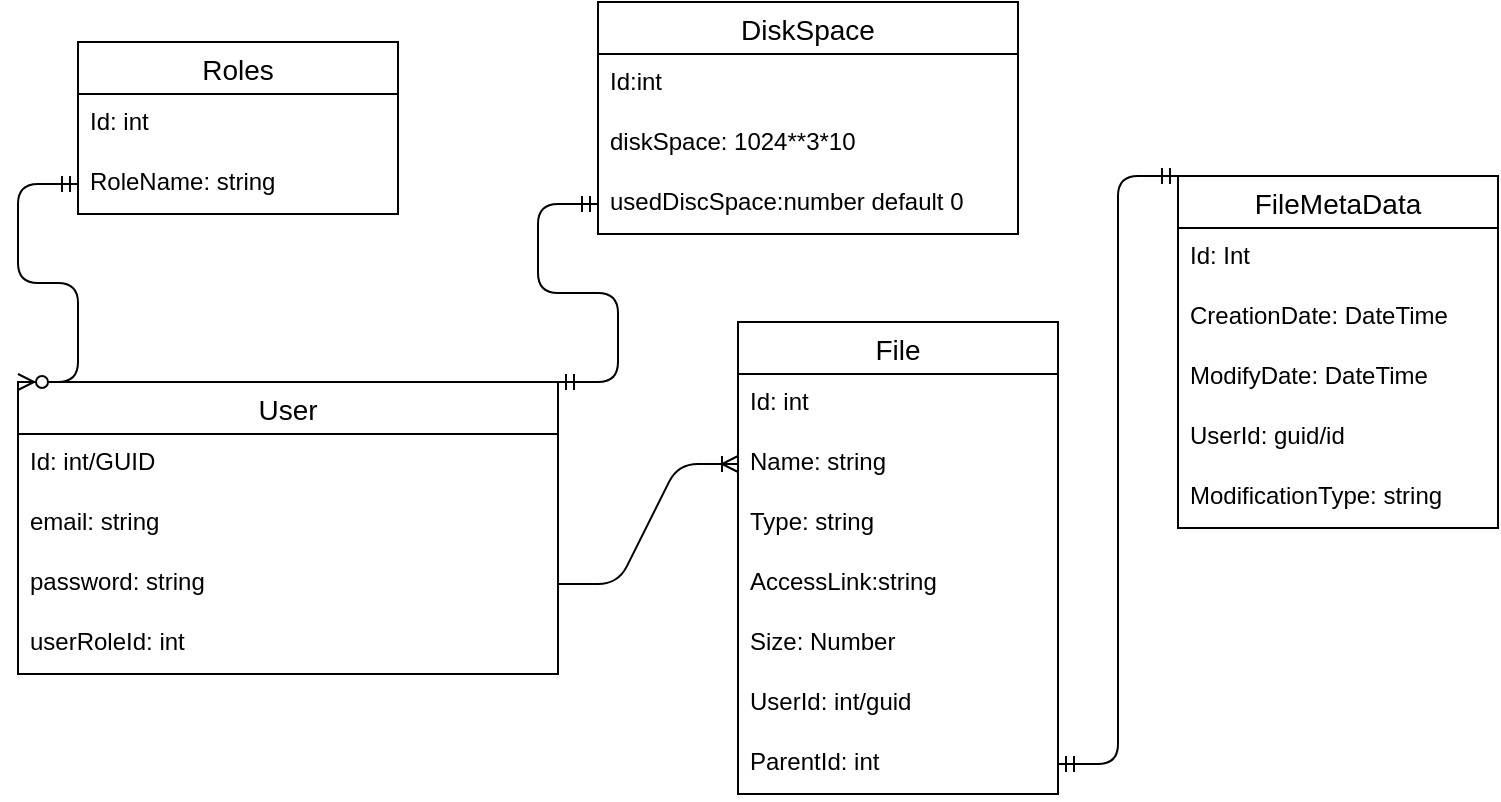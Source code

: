 <mxfile version="14.1.8" type="device"><diagram id="zjQ0ceNDZf7CkeSpYYYo" name="Page-1"><mxGraphModel dx="1572" dy="1092" grid="1" gridSize="10" guides="1" tooltips="1" connect="1" arrows="1" fold="1" page="1" pageScale="1" pageWidth="827" pageHeight="1169" math="0" shadow="0"><root><mxCell id="0"/><mxCell id="1" parent="0"/><mxCell id="v6VkPGixd8HyJfn-RMcE-1" value="User" style="swimlane;fontStyle=0;childLayout=stackLayout;horizontal=1;startSize=26;horizontalStack=0;resizeParent=1;resizeParentMax=0;resizeLast=0;collapsible=1;marginBottom=0;align=center;fontSize=14;" vertex="1" parent="1"><mxGeometry x="80" y="600" width="270" height="146" as="geometry"/></mxCell><mxCell id="v6VkPGixd8HyJfn-RMcE-2" value="Id: int/GUID" style="text;strokeColor=none;fillColor=none;spacingLeft=4;spacingRight=4;overflow=hidden;rotatable=0;points=[[0,0.5],[1,0.5]];portConstraint=eastwest;fontSize=12;" vertex="1" parent="v6VkPGixd8HyJfn-RMcE-1"><mxGeometry y="26" width="270" height="30" as="geometry"/></mxCell><mxCell id="v6VkPGixd8HyJfn-RMcE-3" value="email: string" style="text;strokeColor=none;fillColor=none;spacingLeft=4;spacingRight=4;overflow=hidden;rotatable=0;points=[[0,0.5],[1,0.5]];portConstraint=eastwest;fontSize=12;" vertex="1" parent="v6VkPGixd8HyJfn-RMcE-1"><mxGeometry y="56" width="270" height="30" as="geometry"/></mxCell><mxCell id="v6VkPGixd8HyJfn-RMcE-4" value="password: string&#10;" style="text;strokeColor=none;fillColor=none;spacingLeft=4;spacingRight=4;overflow=hidden;rotatable=0;points=[[0,0.5],[1,0.5]];portConstraint=eastwest;fontSize=12;" vertex="1" parent="v6VkPGixd8HyJfn-RMcE-1"><mxGeometry y="86" width="270" height="30" as="geometry"/></mxCell><mxCell id="v6VkPGixd8HyJfn-RMcE-10" value="userRoleId: int" style="text;strokeColor=none;fillColor=none;spacingLeft=4;spacingRight=4;overflow=hidden;rotatable=0;points=[[0,0.5],[1,0.5]];portConstraint=eastwest;fontSize=12;" vertex="1" parent="v6VkPGixd8HyJfn-RMcE-1"><mxGeometry y="116" width="270" height="30" as="geometry"/></mxCell><mxCell id="v6VkPGixd8HyJfn-RMcE-11" value="Roles" style="swimlane;fontStyle=0;childLayout=stackLayout;horizontal=1;startSize=26;horizontalStack=0;resizeParent=1;resizeParentMax=0;resizeLast=0;collapsible=1;marginBottom=0;align=center;fontSize=14;" vertex="1" parent="1"><mxGeometry x="110" y="430" width="160" height="86" as="geometry"/></mxCell><mxCell id="v6VkPGixd8HyJfn-RMcE-12" value="Id: int" style="text;strokeColor=none;fillColor=none;spacingLeft=4;spacingRight=4;overflow=hidden;rotatable=0;points=[[0,0.5],[1,0.5]];portConstraint=eastwest;fontSize=12;" vertex="1" parent="v6VkPGixd8HyJfn-RMcE-11"><mxGeometry y="26" width="160" height="30" as="geometry"/></mxCell><mxCell id="v6VkPGixd8HyJfn-RMcE-13" value="RoleName: string" style="text;strokeColor=none;fillColor=none;spacingLeft=4;spacingRight=4;overflow=hidden;rotatable=0;points=[[0,0.5],[1,0.5]];portConstraint=eastwest;fontSize=12;" vertex="1" parent="v6VkPGixd8HyJfn-RMcE-11"><mxGeometry y="56" width="160" height="30" as="geometry"/></mxCell><mxCell id="v6VkPGixd8HyJfn-RMcE-16" value="" style="edgeStyle=entityRelationEdgeStyle;fontSize=12;html=1;endArrow=ERzeroToMany;startArrow=ERmandOne;exitX=0;exitY=0.5;exitDx=0;exitDy=0;entryX=0;entryY=0;entryDx=0;entryDy=0;" edge="1" parent="1" source="v6VkPGixd8HyJfn-RMcE-13" target="v6VkPGixd8HyJfn-RMcE-1"><mxGeometry width="100" height="100" relative="1" as="geometry"><mxPoint x="180" y="310" as="sourcePoint"/><mxPoint x="280" y="210" as="targetPoint"/></mxGeometry></mxCell><mxCell id="v6VkPGixd8HyJfn-RMcE-17" value="File" style="swimlane;fontStyle=0;childLayout=stackLayout;horizontal=1;startSize=26;horizontalStack=0;resizeParent=1;resizeParentMax=0;resizeLast=0;collapsible=1;marginBottom=0;align=center;fontSize=14;" vertex="1" parent="1"><mxGeometry x="440" y="570" width="160" height="236" as="geometry"/></mxCell><mxCell id="v6VkPGixd8HyJfn-RMcE-18" value="Id: int&#10;" style="text;strokeColor=none;fillColor=none;spacingLeft=4;spacingRight=4;overflow=hidden;rotatable=0;points=[[0,0.5],[1,0.5]];portConstraint=eastwest;fontSize=12;" vertex="1" parent="v6VkPGixd8HyJfn-RMcE-17"><mxGeometry y="26" width="160" height="30" as="geometry"/></mxCell><mxCell id="v6VkPGixd8HyJfn-RMcE-19" value="Name: string" style="text;strokeColor=none;fillColor=none;spacingLeft=4;spacingRight=4;overflow=hidden;rotatable=0;points=[[0,0.5],[1,0.5]];portConstraint=eastwest;fontSize=12;" vertex="1" parent="v6VkPGixd8HyJfn-RMcE-17"><mxGeometry y="56" width="160" height="30" as="geometry"/></mxCell><mxCell id="v6VkPGixd8HyJfn-RMcE-20" value="Type: string" style="text;strokeColor=none;fillColor=none;spacingLeft=4;spacingRight=4;overflow=hidden;rotatable=0;points=[[0,0.5],[1,0.5]];portConstraint=eastwest;fontSize=12;" vertex="1" parent="v6VkPGixd8HyJfn-RMcE-17"><mxGeometry y="86" width="160" height="30" as="geometry"/></mxCell><mxCell id="v6VkPGixd8HyJfn-RMcE-22" value="AccessLink:string" style="text;strokeColor=none;fillColor=none;spacingLeft=4;spacingRight=4;overflow=hidden;rotatable=0;points=[[0,0.5],[1,0.5]];portConstraint=eastwest;fontSize=12;" vertex="1" parent="v6VkPGixd8HyJfn-RMcE-17"><mxGeometry y="116" width="160" height="30" as="geometry"/></mxCell><mxCell id="v6VkPGixd8HyJfn-RMcE-23" value="Size: Number" style="text;strokeColor=none;fillColor=none;spacingLeft=4;spacingRight=4;overflow=hidden;rotatable=0;points=[[0,0.5],[1,0.5]];portConstraint=eastwest;fontSize=12;" vertex="1" parent="v6VkPGixd8HyJfn-RMcE-17"><mxGeometry y="146" width="160" height="30" as="geometry"/></mxCell><mxCell id="v6VkPGixd8HyJfn-RMcE-24" value="UserId: int/guid" style="text;strokeColor=none;fillColor=none;spacingLeft=4;spacingRight=4;overflow=hidden;rotatable=0;points=[[0,0.5],[1,0.5]];portConstraint=eastwest;fontSize=12;" vertex="1" parent="v6VkPGixd8HyJfn-RMcE-17"><mxGeometry y="176" width="160" height="30" as="geometry"/></mxCell><mxCell id="v6VkPGixd8HyJfn-RMcE-25" value="ParentId: int" style="text;strokeColor=none;fillColor=none;spacingLeft=4;spacingRight=4;overflow=hidden;rotatable=0;points=[[0,0.5],[1,0.5]];portConstraint=eastwest;fontSize=12;" vertex="1" parent="v6VkPGixd8HyJfn-RMcE-17"><mxGeometry y="206" width="160" height="30" as="geometry"/></mxCell><mxCell id="v6VkPGixd8HyJfn-RMcE-26" value="" style="edgeStyle=entityRelationEdgeStyle;fontSize=12;html=1;endArrow=ERoneToMany;exitX=1;exitY=0.5;exitDx=0;exitDy=0;entryX=0;entryY=0.5;entryDx=0;entryDy=0;" edge="1" parent="1" source="v6VkPGixd8HyJfn-RMcE-4" target="v6VkPGixd8HyJfn-RMcE-19"><mxGeometry width="100" height="100" relative="1" as="geometry"><mxPoint x="460" y="310" as="sourcePoint"/><mxPoint x="560" y="210" as="targetPoint"/></mxGeometry></mxCell><mxCell id="v6VkPGixd8HyJfn-RMcE-27" value="DiskSpace" style="swimlane;fontStyle=0;childLayout=stackLayout;horizontal=1;startSize=26;horizontalStack=0;resizeParent=1;resizeParentMax=0;resizeLast=0;collapsible=1;marginBottom=0;align=center;fontSize=14;" vertex="1" parent="1"><mxGeometry x="370" y="410" width="210" height="116" as="geometry"/></mxCell><mxCell id="v6VkPGixd8HyJfn-RMcE-30" value="Id:int" style="text;strokeColor=none;fillColor=none;spacingLeft=4;spacingRight=4;overflow=hidden;rotatable=0;points=[[0,0.5],[1,0.5]];portConstraint=eastwest;fontSize=12;" vertex="1" parent="v6VkPGixd8HyJfn-RMcE-27"><mxGeometry y="26" width="210" height="30" as="geometry"/></mxCell><mxCell id="v6VkPGixd8HyJfn-RMcE-28" value="diskSpace: 1024**3*10&#10;" style="text;strokeColor=none;fillColor=none;spacingLeft=4;spacingRight=4;overflow=hidden;rotatable=0;points=[[0,0.5],[1,0.5]];portConstraint=eastwest;fontSize=12;" vertex="1" parent="v6VkPGixd8HyJfn-RMcE-27"><mxGeometry y="56" width="210" height="30" as="geometry"/></mxCell><mxCell id="v6VkPGixd8HyJfn-RMcE-29" value="usedDiscSpace:number default 0&#10;" style="text;strokeColor=none;fillColor=none;spacingLeft=4;spacingRight=4;overflow=hidden;rotatable=0;points=[[0,0.5],[1,0.5]];portConstraint=eastwest;fontSize=12;" vertex="1" parent="v6VkPGixd8HyJfn-RMcE-27"><mxGeometry y="86" width="210" height="30" as="geometry"/></mxCell><mxCell id="v6VkPGixd8HyJfn-RMcE-31" value="" style="edgeStyle=entityRelationEdgeStyle;fontSize=12;html=1;endArrow=ERmandOne;startArrow=ERmandOne;entryX=1;entryY=0;entryDx=0;entryDy=0;exitX=0;exitY=0.5;exitDx=0;exitDy=0;" edge="1" parent="1" source="v6VkPGixd8HyJfn-RMcE-29" target="v6VkPGixd8HyJfn-RMcE-1"><mxGeometry width="100" height="100" relative="1" as="geometry"><mxPoint x="415" y="370" as="sourcePoint"/><mxPoint x="480" y="290" as="targetPoint"/></mxGeometry></mxCell><mxCell id="v6VkPGixd8HyJfn-RMcE-32" value="FileMetaData" style="swimlane;fontStyle=0;childLayout=stackLayout;horizontal=1;startSize=26;horizontalStack=0;resizeParent=1;resizeParentMax=0;resizeLast=0;collapsible=1;marginBottom=0;align=center;fontSize=14;" vertex="1" parent="1"><mxGeometry x="660" y="497" width="160" height="176" as="geometry"/></mxCell><mxCell id="v6VkPGixd8HyJfn-RMcE-33" value="Id: Int&#10;" style="text;strokeColor=none;fillColor=none;spacingLeft=4;spacingRight=4;overflow=hidden;rotatable=0;points=[[0,0.5],[1,0.5]];portConstraint=eastwest;fontSize=12;" vertex="1" parent="v6VkPGixd8HyJfn-RMcE-32"><mxGeometry y="26" width="160" height="30" as="geometry"/></mxCell><mxCell id="v6VkPGixd8HyJfn-RMcE-34" value="CreationDate: DateTime" style="text;strokeColor=none;fillColor=none;spacingLeft=4;spacingRight=4;overflow=hidden;rotatable=0;points=[[0,0.5],[1,0.5]];portConstraint=eastwest;fontSize=12;" vertex="1" parent="v6VkPGixd8HyJfn-RMcE-32"><mxGeometry y="56" width="160" height="30" as="geometry"/></mxCell><mxCell id="v6VkPGixd8HyJfn-RMcE-37" value="ModifyDate: DateTime" style="text;strokeColor=none;fillColor=none;spacingLeft=4;spacingRight=4;overflow=hidden;rotatable=0;points=[[0,0.5],[1,0.5]];portConstraint=eastwest;fontSize=12;" vertex="1" parent="v6VkPGixd8HyJfn-RMcE-32"><mxGeometry y="86" width="160" height="30" as="geometry"/></mxCell><mxCell id="v6VkPGixd8HyJfn-RMcE-38" value="UserId: guid/id" style="text;strokeColor=none;fillColor=none;spacingLeft=4;spacingRight=4;overflow=hidden;rotatable=0;points=[[0,0.5],[1,0.5]];portConstraint=eastwest;fontSize=12;" vertex="1" parent="v6VkPGixd8HyJfn-RMcE-32"><mxGeometry y="116" width="160" height="30" as="geometry"/></mxCell><mxCell id="v6VkPGixd8HyJfn-RMcE-41" value="ModificationType: string" style="text;strokeColor=none;fillColor=none;spacingLeft=4;spacingRight=4;overflow=hidden;rotatable=0;points=[[0,0.5],[1,0.5]];portConstraint=eastwest;fontSize=12;" vertex="1" parent="v6VkPGixd8HyJfn-RMcE-32"><mxGeometry y="146" width="160" height="30" as="geometry"/></mxCell><mxCell id="v6VkPGixd8HyJfn-RMcE-40" value="" style="edgeStyle=entityRelationEdgeStyle;fontSize=12;html=1;endArrow=ERmandOne;startArrow=ERmandOne;exitX=1;exitY=0.5;exitDx=0;exitDy=0;entryX=0;entryY=0;entryDx=0;entryDy=0;" edge="1" parent="1" source="v6VkPGixd8HyJfn-RMcE-25" target="v6VkPGixd8HyJfn-RMcE-32"><mxGeometry width="100" height="100" relative="1" as="geometry"><mxPoint x="630" y="450" as="sourcePoint"/><mxPoint x="730" y="350" as="targetPoint"/></mxGeometry></mxCell></root></mxGraphModel></diagram></mxfile>